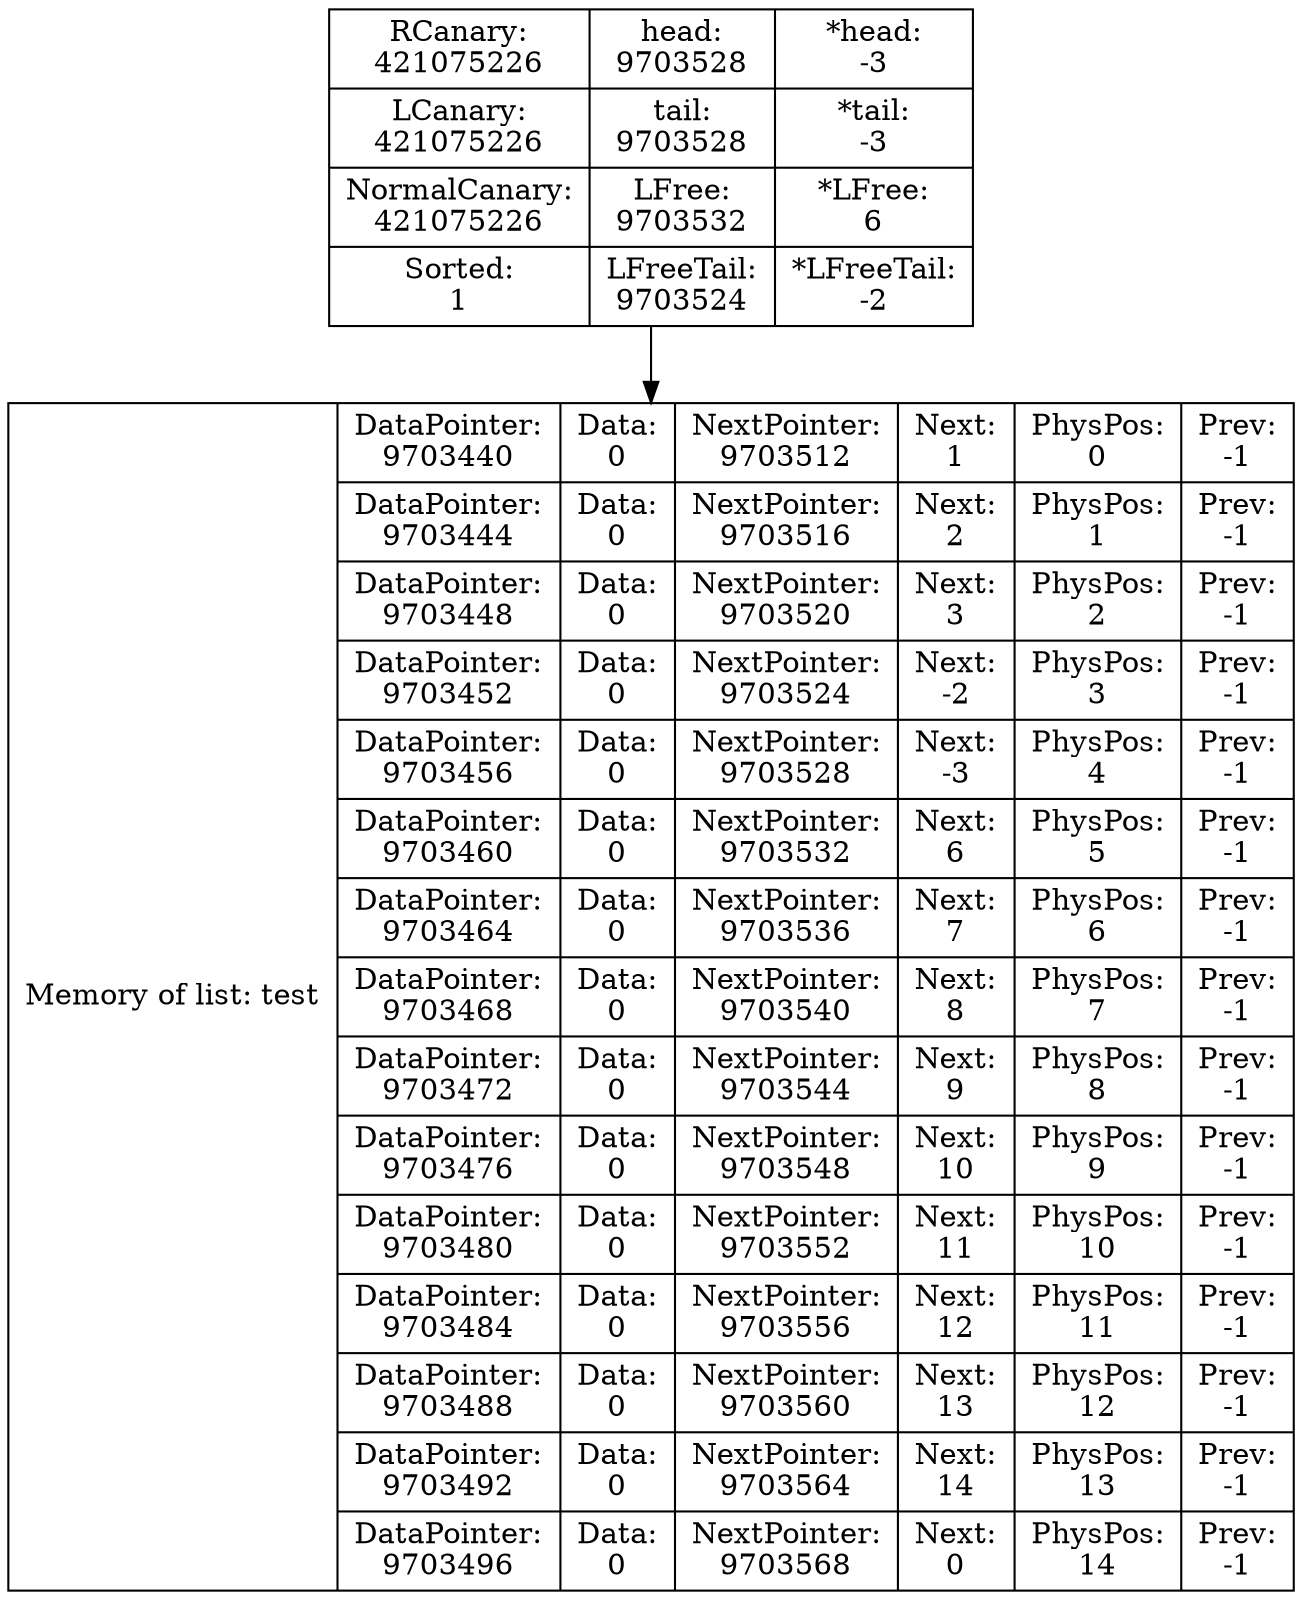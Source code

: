 digraph G{
data [shape=record,label="{Memory of list: test} | {{DataPointer:\n9703440 | Data:\n0 | NextPointer:\n9703512 | Next:\n1 | PhysPos:\n0 | Prev:\n-1}
| {DataPointer:\n9703444 | Data:\n0 | NextPointer:\n9703516 | Next:\n2 | PhysPos:\n1 | Prev:\n-1}
| {DataPointer:\n9703448 | Data:\n0 | NextPointer:\n9703520 | Next:\n3 | PhysPos:\n2 | Prev:\n-1}
| {DataPointer:\n9703452 | Data:\n0 | NextPointer:\n9703524 | Next:\n-2 | PhysPos:\n3 | Prev:\n-1}
| {DataPointer:\n9703456 | Data:\n0 | NextPointer:\n9703528 | Next:\n-3 | PhysPos:\n4 | Prev:\n-1}
| {DataPointer:\n9703460 | Data:\n0 | NextPointer:\n9703532 | Next:\n6 | PhysPos:\n5 | Prev:\n-1}
| {DataPointer:\n9703464 | Data:\n0 | NextPointer:\n9703536 | Next:\n7 | PhysPos:\n6 | Prev:\n-1}
| {DataPointer:\n9703468 | Data:\n0 | NextPointer:\n9703540 | Next:\n8 | PhysPos:\n7 | Prev:\n-1}
| {DataPointer:\n9703472 | Data:\n0 | NextPointer:\n9703544 | Next:\n9 | PhysPos:\n8 | Prev:\n-1}
| {DataPointer:\n9703476 | Data:\n0 | NextPointer:\n9703548 | Next:\n10 | PhysPos:\n9 | Prev:\n-1}
| {DataPointer:\n9703480 | Data:\n0 | NextPointer:\n9703552 | Next:\n11 | PhysPos:\n10 | Prev:\n-1}
| {DataPointer:\n9703484 | Data:\n0 | NextPointer:\n9703556 | Next:\n12 | PhysPos:\n11 | Prev:\n-1}
| {DataPointer:\n9703488 | Data:\n0 | NextPointer:\n9703560 | Next:\n13 | PhysPos:\n12 | Prev:\n-1}
| {DataPointer:\n9703492 | Data:\n0 | NextPointer:\n9703564 | Next:\n14 | PhysPos:\n13 | Prev:\n-1}
| {DataPointer:\n9703496 | Data:\n0 | NextPointer:\n9703568 | Next:\n0 | PhysPos:\n14 | Prev:\n-1}
}"];
Shild [shape=record,label="{ RCanary:\n421075226 | LCanary:\n421075226  | NormalCanary:\n421075226 | Sorted:\n1 } | { head:\n9703528 | tail:\n9703528 | LFree:\n9703532 | LFreeTail:\n9703524} | { *head:\n-3 | *tail:\n-3 | *LFree:\n6 | *LFreeTail:\n-2}"];
Shild->data
}
